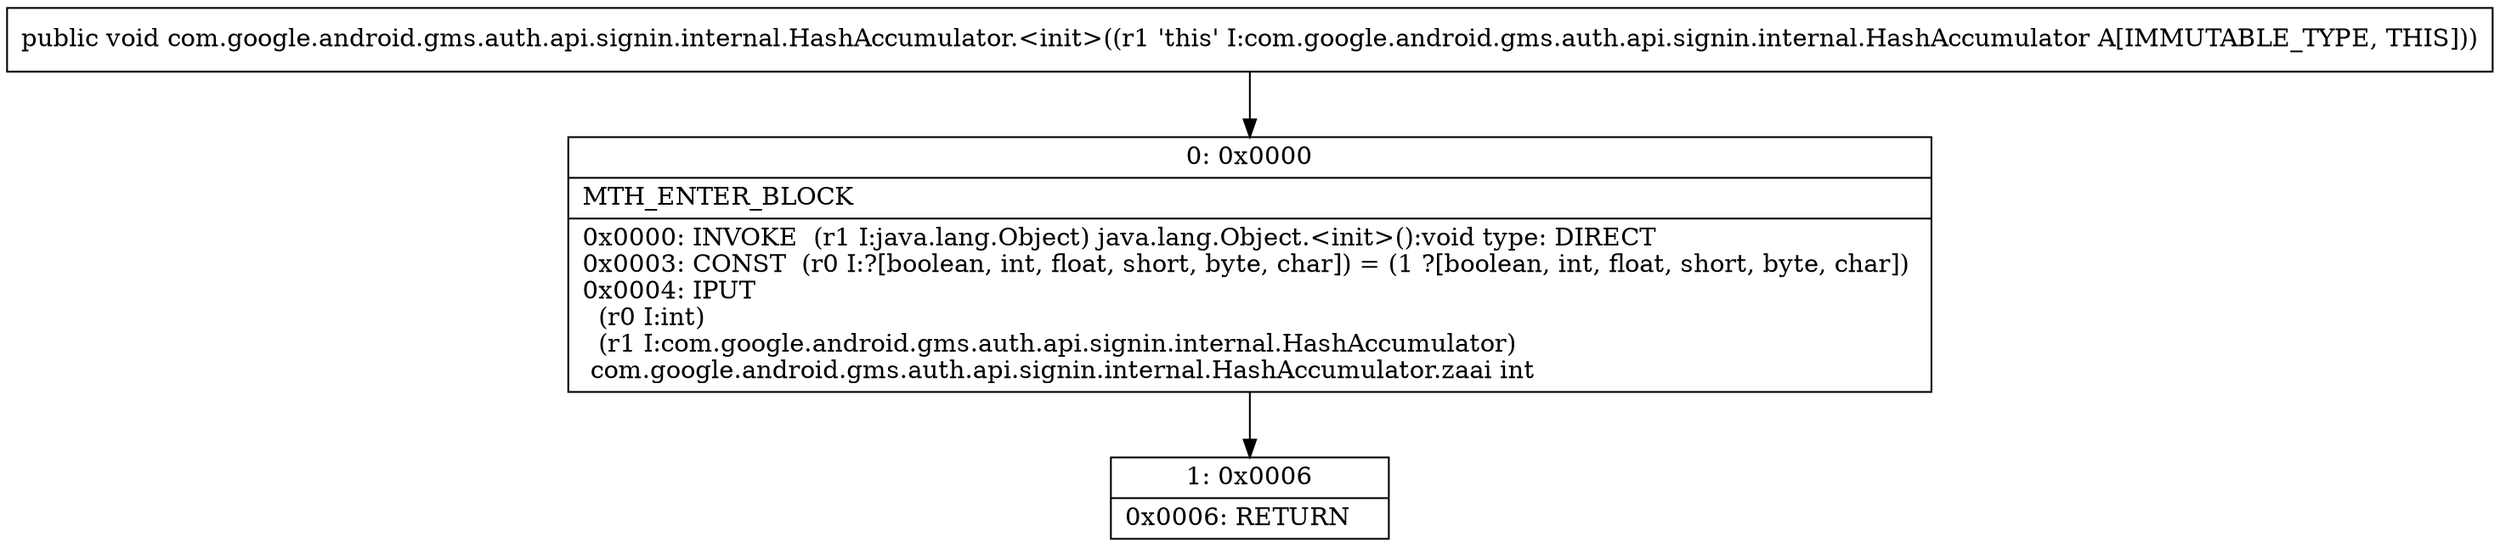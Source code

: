 digraph "CFG forcom.google.android.gms.auth.api.signin.internal.HashAccumulator.\<init\>()V" {
Node_0 [shape=record,label="{0\:\ 0x0000|MTH_ENTER_BLOCK\l|0x0000: INVOKE  (r1 I:java.lang.Object) java.lang.Object.\<init\>():void type: DIRECT \l0x0003: CONST  (r0 I:?[boolean, int, float, short, byte, char]) = (1 ?[boolean, int, float, short, byte, char]) \l0x0004: IPUT  \l  (r0 I:int)\l  (r1 I:com.google.android.gms.auth.api.signin.internal.HashAccumulator)\l com.google.android.gms.auth.api.signin.internal.HashAccumulator.zaai int \l}"];
Node_1 [shape=record,label="{1\:\ 0x0006|0x0006: RETURN   \l}"];
MethodNode[shape=record,label="{public void com.google.android.gms.auth.api.signin.internal.HashAccumulator.\<init\>((r1 'this' I:com.google.android.gms.auth.api.signin.internal.HashAccumulator A[IMMUTABLE_TYPE, THIS])) }"];
MethodNode -> Node_0;
Node_0 -> Node_1;
}

